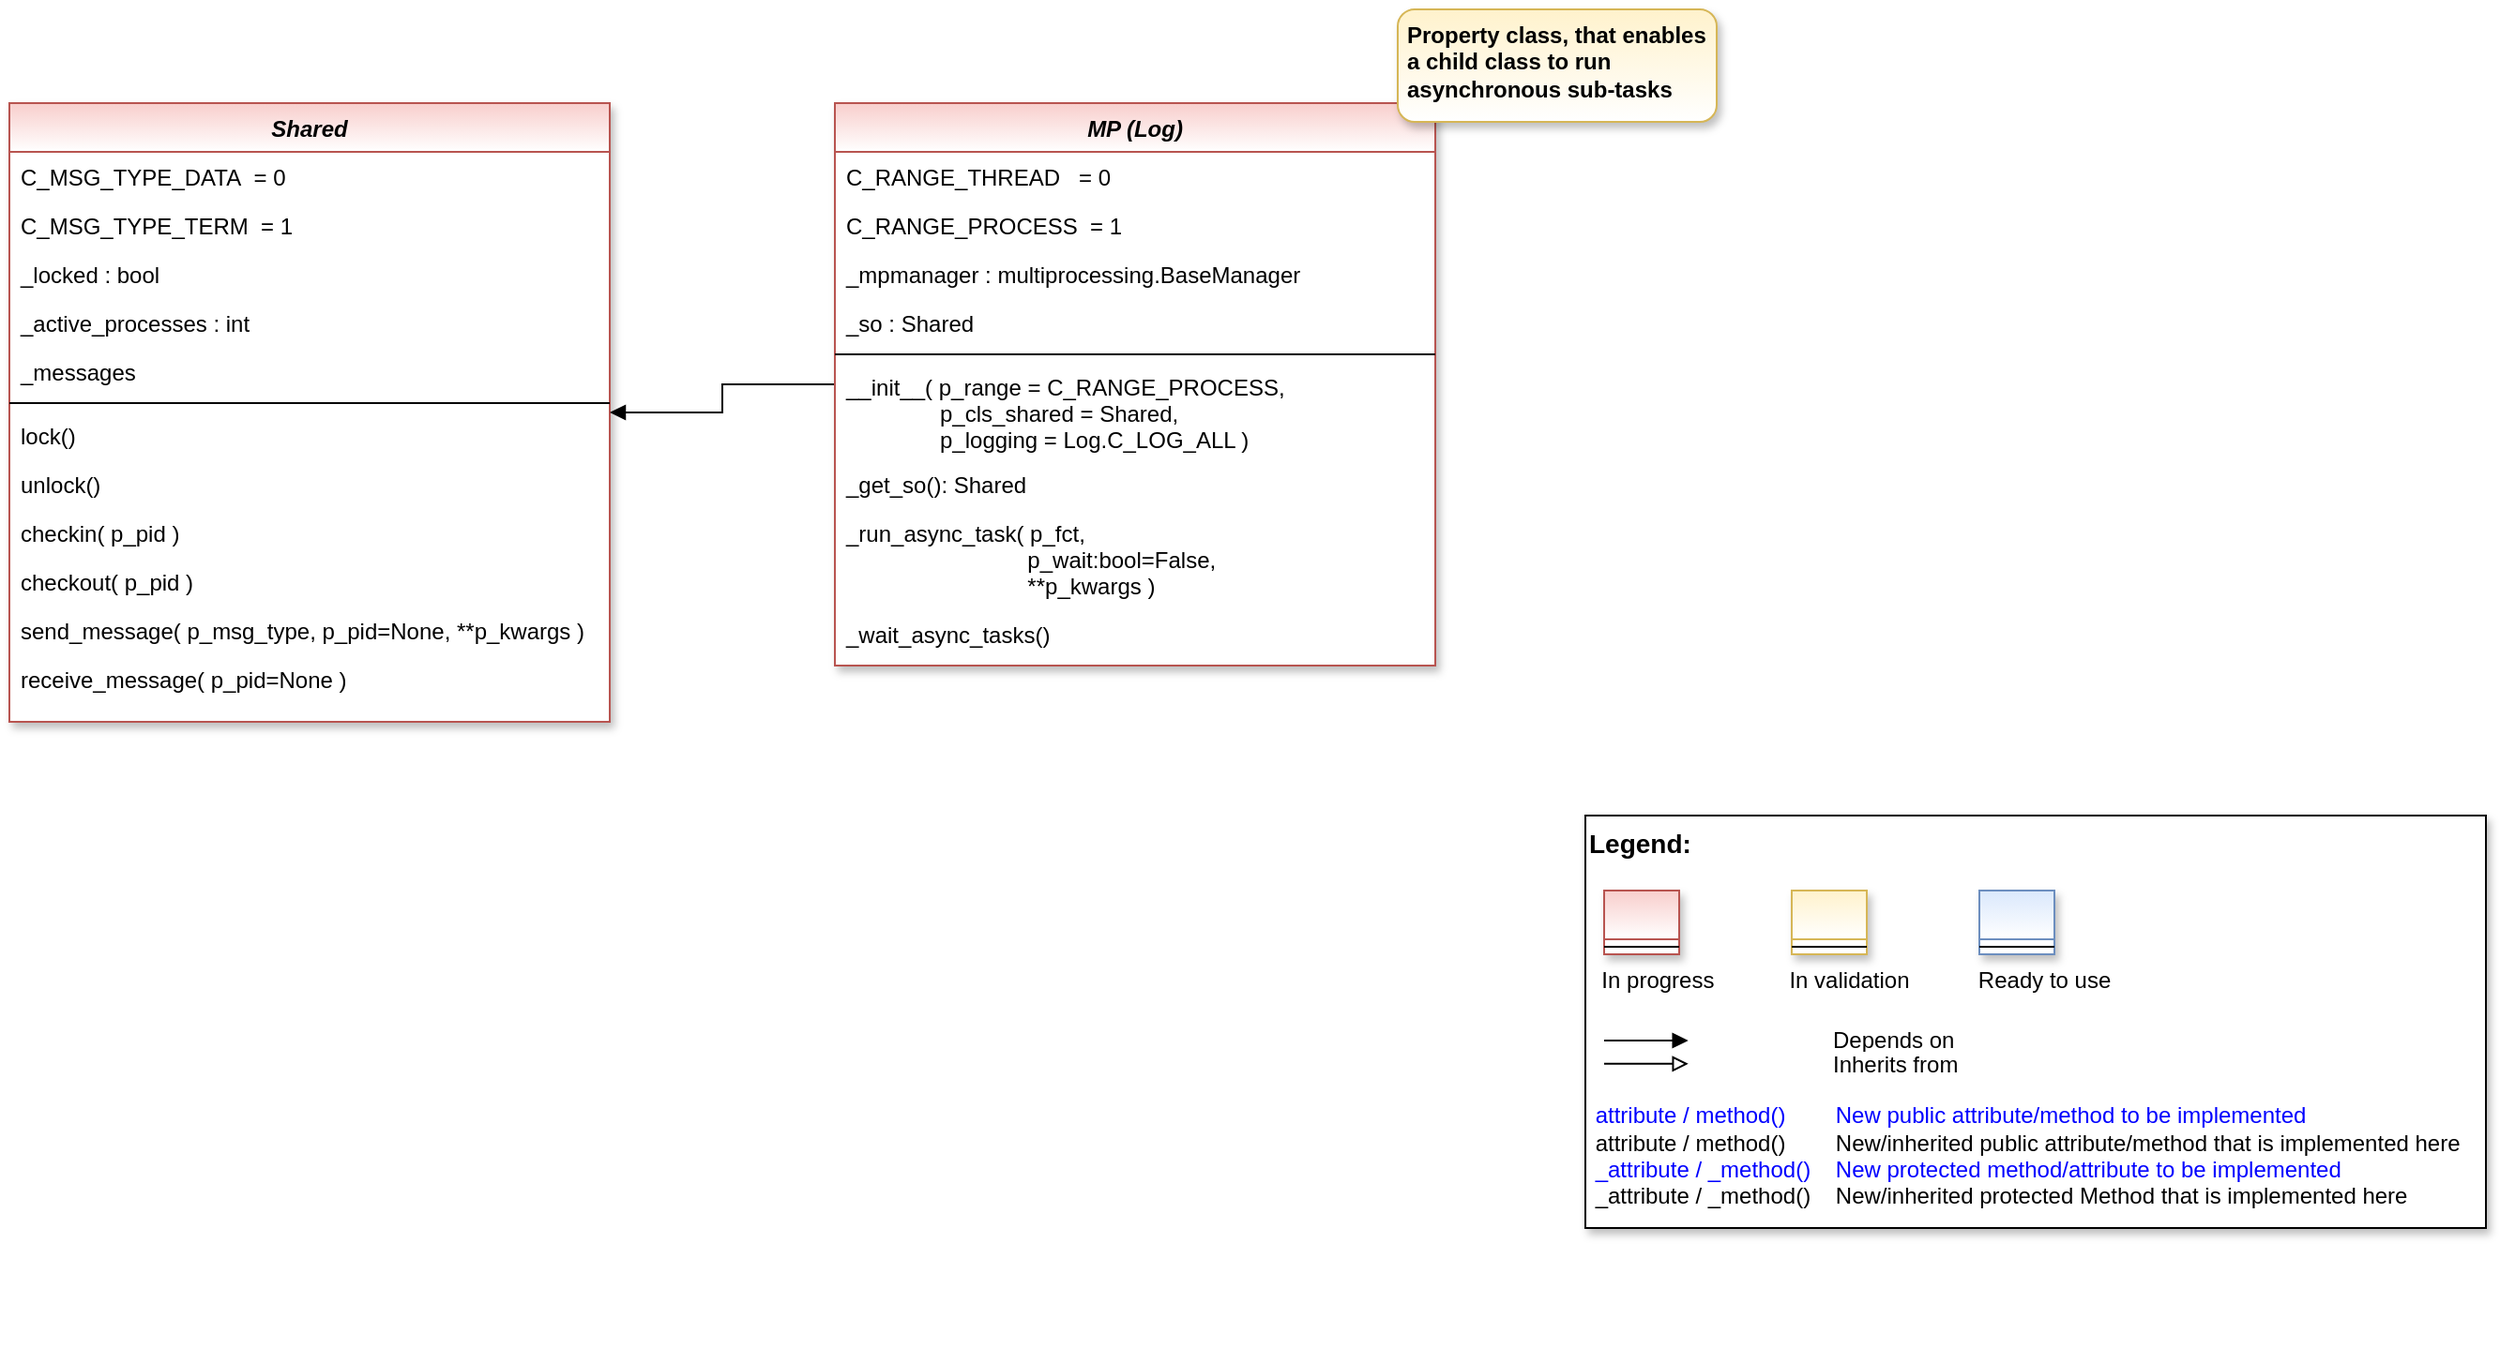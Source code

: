 <mxfile version="20.2.8" type="device"><diagram id="C5RBs43oDa-KdzZeNtuy" name="Page-1"><mxGraphModel dx="2285" dy="5684" grid="1" gridSize="10" guides="1" tooltips="1" connect="1" arrows="1" fold="1" page="1" pageScale="1" pageWidth="1654" pageHeight="2336" math="0" shadow="0"><root><mxCell id="WIyWlLk6GJQsqaUBKTNV-0"/><mxCell id="WIyWlLk6GJQsqaUBKTNV-1" parent="WIyWlLk6GJQsqaUBKTNV-0"/><mxCell id="HHrvhmsQsyEggMaAUGNa-10" value="" style="group" parent="WIyWlLk6GJQsqaUBKTNV-1" vertex="1" connectable="0"><mxGeometry x="880" y="-4200" width="480" height="220" as="geometry"/></mxCell><mxCell id="HHrvhmsQsyEggMaAUGNa-11" value="&lt;font color=&quot;#000000&quot; size=&quot;1&quot;&gt;&lt;b style=&quot;font-size: 14px&quot;&gt;Legend:&lt;br&gt;&lt;/b&gt;&lt;/font&gt;&lt;br&gt;&lt;br&gt;&lt;br&gt;&lt;font color=&quot;#0000ff&quot; style=&quot;font-size: 6px&quot;&gt;&lt;br&gt;&lt;/font&gt;&lt;span style=&quot;color: rgb(0 , 0 , 0)&quot;&gt;&lt;font style=&quot;font-size: 4px&quot;&gt;&amp;nbsp; &amp;nbsp;&lt;/font&gt;&amp;nbsp;In progress&amp;nbsp; &amp;nbsp; &amp;nbsp; &amp;nbsp; &amp;nbsp; &amp;nbsp; In validation&amp;nbsp; &amp;nbsp; &amp;nbsp; &amp;nbsp; &amp;nbsp; &amp;nbsp;Ready to use&lt;/span&gt;&lt;font color=&quot;#000000&quot;&gt;&amp;nbsp;&lt;br&gt;&lt;/font&gt;&lt;font color=&quot;#0000ff&quot;&gt;&lt;br&gt;&lt;br&gt;&lt;br&gt;&lt;br&gt;&amp;nbsp;attribute / method()&amp;nbsp; &amp;nbsp; &amp;nbsp; &amp;nbsp; New public attribute/method to be implemented&lt;/font&gt;&lt;br&gt;&lt;font color=&quot;#000000&quot;&gt;&amp;nbsp;&lt;/font&gt;&lt;font color=&quot;#000000&quot;&gt;attribute / method()&lt;span&gt;&#9;&lt;/span&gt;&amp;nbsp; &amp;nbsp; &amp;nbsp; &amp;nbsp;New/inherited public attribute/method that is implemented here&lt;br&gt;&lt;/font&gt;&lt;font color=&quot;#0000ff&quot;&gt;&amp;nbsp;_attribute /&amp;nbsp;&lt;/font&gt;&lt;font color=&quot;#0000ff&quot;&gt;_method()&amp;nbsp; &amp;nbsp; New protected method/attribute to be implemented&lt;/font&gt;&lt;br&gt;&lt;font color=&quot;#000000&quot;&gt;&amp;nbsp;_attribute / _method()&amp;nbsp; &amp;nbsp; New/inherited protected Method that is implemented here&lt;br&gt;&lt;/font&gt;&lt;font color=&quot;#000000&quot;&gt;&lt;br&gt;&lt;br&gt;&lt;br&gt;&lt;br&gt;&lt;br&gt;&lt;/font&gt;" style="text;html=1;align=left;verticalAlign=top;whiteSpace=wrap;rounded=0;fontColor=#006600;strokeColor=#000000;shadow=1;fillColor=#ffffff;" parent="HHrvhmsQsyEggMaAUGNa-10" vertex="1"><mxGeometry width="480" height="220" as="geometry"/></mxCell><mxCell id="HHrvhmsQsyEggMaAUGNa-12" value="Depends on" style="endArrow=block;html=1;labelPosition=right;verticalLabelPosition=middle;align=left;verticalAlign=middle;endFill=1;fontSize=12;" parent="HHrvhmsQsyEggMaAUGNa-10" edge="1"><mxGeometry x="-1590" y="-2180" width="50" height="50" as="geometry"><mxPoint x="10.0" y="120.003" as="sourcePoint"/><mxPoint x="54.848" y="120.003" as="targetPoint"/><mxPoint x="98" as="offset"/><Array as="points"><mxPoint x="30" y="120"/></Array></mxGeometry></mxCell><mxCell id="HHrvhmsQsyEggMaAUGNa-13" value="Inherits from" style="endArrow=block;html=1;labelPosition=right;verticalLabelPosition=middle;align=left;verticalAlign=middle;endFill=0;fontSize=12;" parent="HHrvhmsQsyEggMaAUGNa-10" edge="1"><mxGeometry x="-1590" y="-2180" width="50" height="50" as="geometry"><mxPoint x="10.0" y="132.385" as="sourcePoint"/><mxPoint x="54.848" y="132.385" as="targetPoint"/><mxPoint x="98" y="1" as="offset"/></mxGeometry></mxCell><mxCell id="HHrvhmsQsyEggMaAUGNa-14" value="" style="swimlane;fontStyle=3;align=center;verticalAlign=top;childLayout=stackLayout;horizontal=1;startSize=26;horizontalStack=0;resizeParent=1;resizeLast=0;collapsible=1;marginBottom=0;rounded=0;shadow=1;strokeWidth=1;fillColor=#f8cecc;strokeColor=#b85450;gradientColor=#ffffff;swimlaneFillColor=#ffffff;" parent="HHrvhmsQsyEggMaAUGNa-10" vertex="1"><mxGeometry x="10" y="40" width="40" height="34" as="geometry"><mxRectangle x="230" y="140" width="160" height="26" as="alternateBounds"/></mxGeometry></mxCell><mxCell id="HHrvhmsQsyEggMaAUGNa-15" value="" style="line;html=1;strokeWidth=1;align=left;verticalAlign=middle;spacingTop=-1;spacingLeft=3;spacingRight=3;rotatable=0;labelPosition=right;points=[];portConstraint=eastwest;" parent="HHrvhmsQsyEggMaAUGNa-14" vertex="1"><mxGeometry y="26" width="40" height="8" as="geometry"/></mxCell><mxCell id="HHrvhmsQsyEggMaAUGNa-16" value="" style="swimlane;fontStyle=3;align=center;verticalAlign=top;childLayout=stackLayout;horizontal=1;startSize=26;horizontalStack=0;resizeParent=1;resizeLast=0;collapsible=1;marginBottom=0;rounded=0;shadow=1;strokeWidth=1;fillColor=#fff2cc;strokeColor=#d6b656;gradientColor=#ffffff;swimlaneFillColor=#ffffff;" parent="HHrvhmsQsyEggMaAUGNa-10" vertex="1"><mxGeometry x="110" y="40" width="40" height="34" as="geometry"><mxRectangle x="230" y="140" width="160" height="26" as="alternateBounds"/></mxGeometry></mxCell><mxCell id="HHrvhmsQsyEggMaAUGNa-17" value="" style="line;html=1;strokeWidth=1;align=left;verticalAlign=middle;spacingTop=-1;spacingLeft=3;spacingRight=3;rotatable=0;labelPosition=right;points=[];portConstraint=eastwest;" parent="HHrvhmsQsyEggMaAUGNa-16" vertex="1"><mxGeometry y="26" width="40" height="8" as="geometry"/></mxCell><mxCell id="HHrvhmsQsyEggMaAUGNa-18" value="" style="swimlane;fontStyle=3;align=center;verticalAlign=top;childLayout=stackLayout;horizontal=1;startSize=26;horizontalStack=0;resizeParent=1;resizeLast=0;collapsible=1;marginBottom=0;rounded=0;shadow=1;strokeWidth=1;fillColor=#dae8fc;strokeColor=#6c8ebf;gradientColor=#ffffff;swimlaneFillColor=#ffffff;" parent="HHrvhmsQsyEggMaAUGNa-10" vertex="1"><mxGeometry x="210" y="40" width="40" height="34" as="geometry"><mxRectangle x="230" y="140" width="160" height="26" as="alternateBounds"/></mxGeometry></mxCell><mxCell id="HHrvhmsQsyEggMaAUGNa-19" value="" style="line;html=1;strokeWidth=1;align=left;verticalAlign=middle;spacingTop=-1;spacingLeft=3;spacingRight=3;rotatable=0;labelPosition=right;points=[];portConstraint=eastwest;" parent="HHrvhmsQsyEggMaAUGNa-18" vertex="1"><mxGeometry y="26" width="40" height="8" as="geometry"/></mxCell><mxCell id="WDuXBOlFY5vo2XqwVICg-8" value="Shared" style="swimlane;fontStyle=3;align=center;verticalAlign=top;childLayout=stackLayout;horizontal=1;startSize=26;horizontalStack=0;resizeParent=1;resizeLast=0;collapsible=1;marginBottom=0;rounded=0;shadow=1;strokeWidth=1;fillColor=#f8cecc;strokeColor=#b85450;glass=0;swimlaneFillColor=#ffffff;gradientColor=#ffffff;" parent="WIyWlLk6GJQsqaUBKTNV-1" vertex="1"><mxGeometry x="40" y="-4580" width="320" height="330" as="geometry"><mxRectangle x="230" y="140" width="160" height="26" as="alternateBounds"/></mxGeometry></mxCell><mxCell id="Xrg985Fn0SwaRU2RX8xq-21" value="C_MSG_TYPE_DATA  = 0" style="text;align=left;verticalAlign=top;spacingLeft=4;spacingRight=4;overflow=hidden;rotatable=0;points=[[0,0.5],[1,0.5]];portConstraint=eastwest;" parent="WDuXBOlFY5vo2XqwVICg-8" vertex="1"><mxGeometry y="26" width="320" height="26" as="geometry"/></mxCell><mxCell id="Xrg985Fn0SwaRU2RX8xq-22" value="C_MSG_TYPE_TERM  = 1" style="text;align=left;verticalAlign=top;spacingLeft=4;spacingRight=4;overflow=hidden;rotatable=0;points=[[0,0.5],[1,0.5]];portConstraint=eastwest;" parent="WDuXBOlFY5vo2XqwVICg-8" vertex="1"><mxGeometry y="52" width="320" height="26" as="geometry"/></mxCell><mxCell id="WDuXBOlFY5vo2XqwVICg-10" value="_locked : bool" style="text;align=left;verticalAlign=top;spacingLeft=4;spacingRight=4;overflow=hidden;rotatable=0;points=[[0,0.5],[1,0.5]];portConstraint=eastwest;" parent="WDuXBOlFY5vo2XqwVICg-8" vertex="1"><mxGeometry y="78" width="320" height="26" as="geometry"/></mxCell><mxCell id="WDuXBOlFY5vo2XqwVICg-57" value="_active_processes : int" style="text;align=left;verticalAlign=top;spacingLeft=4;spacingRight=4;overflow=hidden;rotatable=0;points=[[0,0.5],[1,0.5]];portConstraint=eastwest;" parent="WDuXBOlFY5vo2XqwVICg-8" vertex="1"><mxGeometry y="104" width="320" height="26" as="geometry"/></mxCell><mxCell id="Xrg985Fn0SwaRU2RX8xq-18" value="_messages" style="text;align=left;verticalAlign=top;spacingLeft=4;spacingRight=4;overflow=hidden;rotatable=0;points=[[0,0.5],[1,0.5]];portConstraint=eastwest;" parent="WDuXBOlFY5vo2XqwVICg-8" vertex="1"><mxGeometry y="130" width="320" height="26" as="geometry"/></mxCell><mxCell id="WDuXBOlFY5vo2XqwVICg-11" value="" style="line;html=1;strokeWidth=1;align=left;verticalAlign=middle;spacingTop=-1;spacingLeft=3;spacingRight=3;rotatable=0;labelPosition=right;points=[];portConstraint=eastwest;" parent="WDuXBOlFY5vo2XqwVICg-8" vertex="1"><mxGeometry y="156" width="320" height="8" as="geometry"/></mxCell><mxCell id="WDuXBOlFY5vo2XqwVICg-12" value="lock()" style="text;align=left;verticalAlign=top;spacingLeft=4;spacingRight=4;overflow=hidden;rotatable=0;points=[[0,0.5],[1,0.5]];portConstraint=eastwest;" parent="WDuXBOlFY5vo2XqwVICg-8" vertex="1"><mxGeometry y="164" width="320" height="26" as="geometry"/></mxCell><mxCell id="WDuXBOlFY5vo2XqwVICg-13" value="unlock()" style="text;align=left;verticalAlign=top;spacingLeft=4;spacingRight=4;overflow=hidden;rotatable=0;points=[[0,0.5],[1,0.5]];portConstraint=eastwest;" parent="WDuXBOlFY5vo2XqwVICg-8" vertex="1"><mxGeometry y="190" width="320" height="26" as="geometry"/></mxCell><mxCell id="WDuXBOlFY5vo2XqwVICg-55" value="checkin( p_pid )" style="text;align=left;verticalAlign=top;spacingLeft=4;spacingRight=4;overflow=hidden;rotatable=0;points=[[0,0.5],[1,0.5]];portConstraint=eastwest;" parent="WDuXBOlFY5vo2XqwVICg-8" vertex="1"><mxGeometry y="216" width="320" height="26" as="geometry"/></mxCell><mxCell id="WDuXBOlFY5vo2XqwVICg-56" value="checkout( p_pid )" style="text;align=left;verticalAlign=top;spacingLeft=4;spacingRight=4;overflow=hidden;rotatable=0;points=[[0,0.5],[1,0.5]];portConstraint=eastwest;" parent="WDuXBOlFY5vo2XqwVICg-8" vertex="1"><mxGeometry y="242" width="320" height="26" as="geometry"/></mxCell><mxCell id="Xrg985Fn0SwaRU2RX8xq-20" value="send_message( p_msg_type, p_pid=None, **p_kwargs )" style="text;align=left;verticalAlign=top;spacingLeft=4;spacingRight=4;overflow=hidden;rotatable=0;points=[[0,0.5],[1,0.5]];portConstraint=eastwest;" parent="WDuXBOlFY5vo2XqwVICg-8" vertex="1"><mxGeometry y="268" width="320" height="26" as="geometry"/></mxCell><mxCell id="Xrg985Fn0SwaRU2RX8xq-23" value="receive_message( p_pid=None )" style="text;align=left;verticalAlign=top;spacingLeft=4;spacingRight=4;overflow=hidden;rotatable=0;points=[[0,0.5],[1,0.5]];portConstraint=eastwest;" parent="WDuXBOlFY5vo2XqwVICg-8" vertex="1"><mxGeometry y="294" width="320" height="26" as="geometry"/></mxCell><mxCell id="WDuXBOlFY5vo2XqwVICg-52" style="edgeStyle=orthogonalEdgeStyle;rounded=0;orthogonalLoop=1;jettySize=auto;html=1;endArrow=block;endFill=1;" parent="WIyWlLk6GJQsqaUBKTNV-1" source="WDuXBOlFY5vo2XqwVICg-16" target="WDuXBOlFY5vo2XqwVICg-8" edge="1"><mxGeometry relative="1" as="geometry"/></mxCell><mxCell id="WDuXBOlFY5vo2XqwVICg-16" value="MP (Log)" style="swimlane;fontStyle=3;align=center;verticalAlign=top;childLayout=stackLayout;horizontal=1;startSize=26;horizontalStack=0;resizeParent=1;resizeLast=0;collapsible=1;marginBottom=0;rounded=0;shadow=1;strokeWidth=1;fillColor=#f8cecc;strokeColor=#b85450;glass=0;swimlaneFillColor=#ffffff;gradientColor=#ffffff;" parent="WIyWlLk6GJQsqaUBKTNV-1" vertex="1"><mxGeometry x="480" y="-4580" width="320" height="300" as="geometry"><mxRectangle x="230" y="140" width="160" height="26" as="alternateBounds"/></mxGeometry></mxCell><mxCell id="WDuXBOlFY5vo2XqwVICg-49" value="C_RANGE_THREAD   = 0" style="text;align=left;verticalAlign=top;spacingLeft=4;spacingRight=4;overflow=hidden;rotatable=0;points=[[0,0.5],[1,0.5]];portConstraint=eastwest;" parent="WDuXBOlFY5vo2XqwVICg-16" vertex="1"><mxGeometry y="26" width="320" height="26" as="geometry"/></mxCell><mxCell id="WDuXBOlFY5vo2XqwVICg-48" value="C_RANGE_PROCESS  = 1" style="text;align=left;verticalAlign=top;spacingLeft=4;spacingRight=4;overflow=hidden;rotatable=0;points=[[0,0.5],[1,0.5]];portConstraint=eastwest;" parent="WDuXBOlFY5vo2XqwVICg-16" vertex="1"><mxGeometry y="52" width="320" height="26" as="geometry"/></mxCell><mxCell id="WDuXBOlFY5vo2XqwVICg-54" value="_mpmanager : multiprocessing.BaseManager" style="text;align=left;verticalAlign=top;spacingLeft=4;spacingRight=4;overflow=hidden;rotatable=0;points=[[0,0.5],[1,0.5]];portConstraint=eastwest;" parent="WDuXBOlFY5vo2XqwVICg-16" vertex="1"><mxGeometry y="78" width="320" height="26" as="geometry"/></mxCell><mxCell id="WDuXBOlFY5vo2XqwVICg-21" value="_so : Shared" style="text;align=left;verticalAlign=top;spacingLeft=4;spacingRight=4;overflow=hidden;rotatable=0;points=[[0,0.5],[1,0.5]];portConstraint=eastwest;" parent="WDuXBOlFY5vo2XqwVICg-16" vertex="1"><mxGeometry y="104" width="320" height="26" as="geometry"/></mxCell><mxCell id="WDuXBOlFY5vo2XqwVICg-22" value="" style="line;html=1;strokeWidth=1;align=left;verticalAlign=middle;spacingTop=-1;spacingLeft=3;spacingRight=3;rotatable=0;labelPosition=right;points=[];portConstraint=eastwest;" parent="WDuXBOlFY5vo2XqwVICg-16" vertex="1"><mxGeometry y="130" width="320" height="8" as="geometry"/></mxCell><mxCell id="WDuXBOlFY5vo2XqwVICg-23" value="__init__( p_range = C_RANGE_PROCESS,&#10;               p_cls_shared = Shared,&#10;               p_logging = Log.C_LOG_ALL )" style="text;align=left;verticalAlign=top;spacingLeft=4;spacingRight=4;overflow=hidden;rotatable=0;points=[[0,0.5],[1,0.5]];portConstraint=eastwest;fontColor=default;" parent="WDuXBOlFY5vo2XqwVICg-16" vertex="1"><mxGeometry y="138" width="320" height="52" as="geometry"/></mxCell><mxCell id="WDuXBOlFY5vo2XqwVICg-58" value="_get_so(): Shared" style="text;align=left;verticalAlign=top;spacingLeft=4;spacingRight=4;overflow=hidden;rotatable=0;points=[[0,0.5],[1,0.5]];portConstraint=eastwest;" parent="WDuXBOlFY5vo2XqwVICg-16" vertex="1"><mxGeometry y="190" width="320" height="26" as="geometry"/></mxCell><mxCell id="WDuXBOlFY5vo2XqwVICg-26" value="_run_async_task( p_fct,&#10;                             p_wait:bool=False,&#10;                             **p_kwargs )" style="text;align=left;verticalAlign=top;spacingLeft=4;spacingRight=4;overflow=hidden;rotatable=0;points=[[0,0.5],[1,0.5]];portConstraint=eastwest;" parent="WDuXBOlFY5vo2XqwVICg-16" vertex="1"><mxGeometry y="216" width="320" height="54" as="geometry"/></mxCell><mxCell id="WDuXBOlFY5vo2XqwVICg-28" value="_wait_async_tasks()" style="text;align=left;verticalAlign=top;spacingLeft=4;spacingRight=4;overflow=hidden;rotatable=0;points=[[0,0.5],[1,0.5]];portConstraint=eastwest;" parent="WDuXBOlFY5vo2XqwVICg-16" vertex="1"><mxGeometry y="270" width="320" height="26" as="geometry"/></mxCell><mxCell id="WDuXBOlFY5vo2XqwVICg-30" value="Property class, that enables a child class to run asynchronous sub-tasks" style="rounded=1;whiteSpace=wrap;html=1;fillColor=#fff2cc;strokeColor=#d6b656;shadow=1;gradientColor=#ffffff;fontStyle=1;align=left;verticalAlign=top;spacingRight=3;spacingLeft=3;" parent="WIyWlLk6GJQsqaUBKTNV-1" vertex="1"><mxGeometry x="780" y="-4630" width="170" height="60" as="geometry"/></mxCell></root></mxGraphModel></diagram></mxfile>